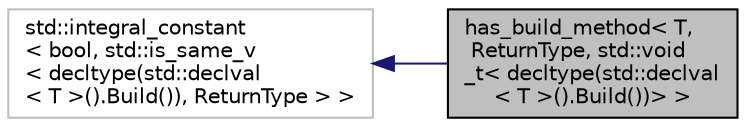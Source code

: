 digraph "has_build_method&lt; T, ReturnType, std::void_t&lt; decltype(std::declval&lt; T &gt;().Build())&gt; &gt;"
{
 // LATEX_PDF_SIZE
  edge [fontname="Helvetica",fontsize="10",labelfontname="Helvetica",labelfontsize="10"];
  node [fontname="Helvetica",fontsize="10",shape=record];
  rankdir="LR";
  Node1 [label="has_build_method\< T,\l ReturnType, std::void\l_t\< decltype(std::declval\l\< T \>().Build())\> \>",height=0.2,width=0.4,color="black", fillcolor="grey75", style="filled", fontcolor="black",tooltip=" "];
  Node2 -> Node1 [dir="back",color="midnightblue",fontsize="10",style="solid"];
  Node2 [label="std::integral_constant\l\< bool, std::is_same_v\l\< decltype(std::declval\l\< T \>().Build()), ReturnType \> \>",height=0.2,width=0.4,color="grey75", fillcolor="white", style="filled",tooltip=" "];
}
